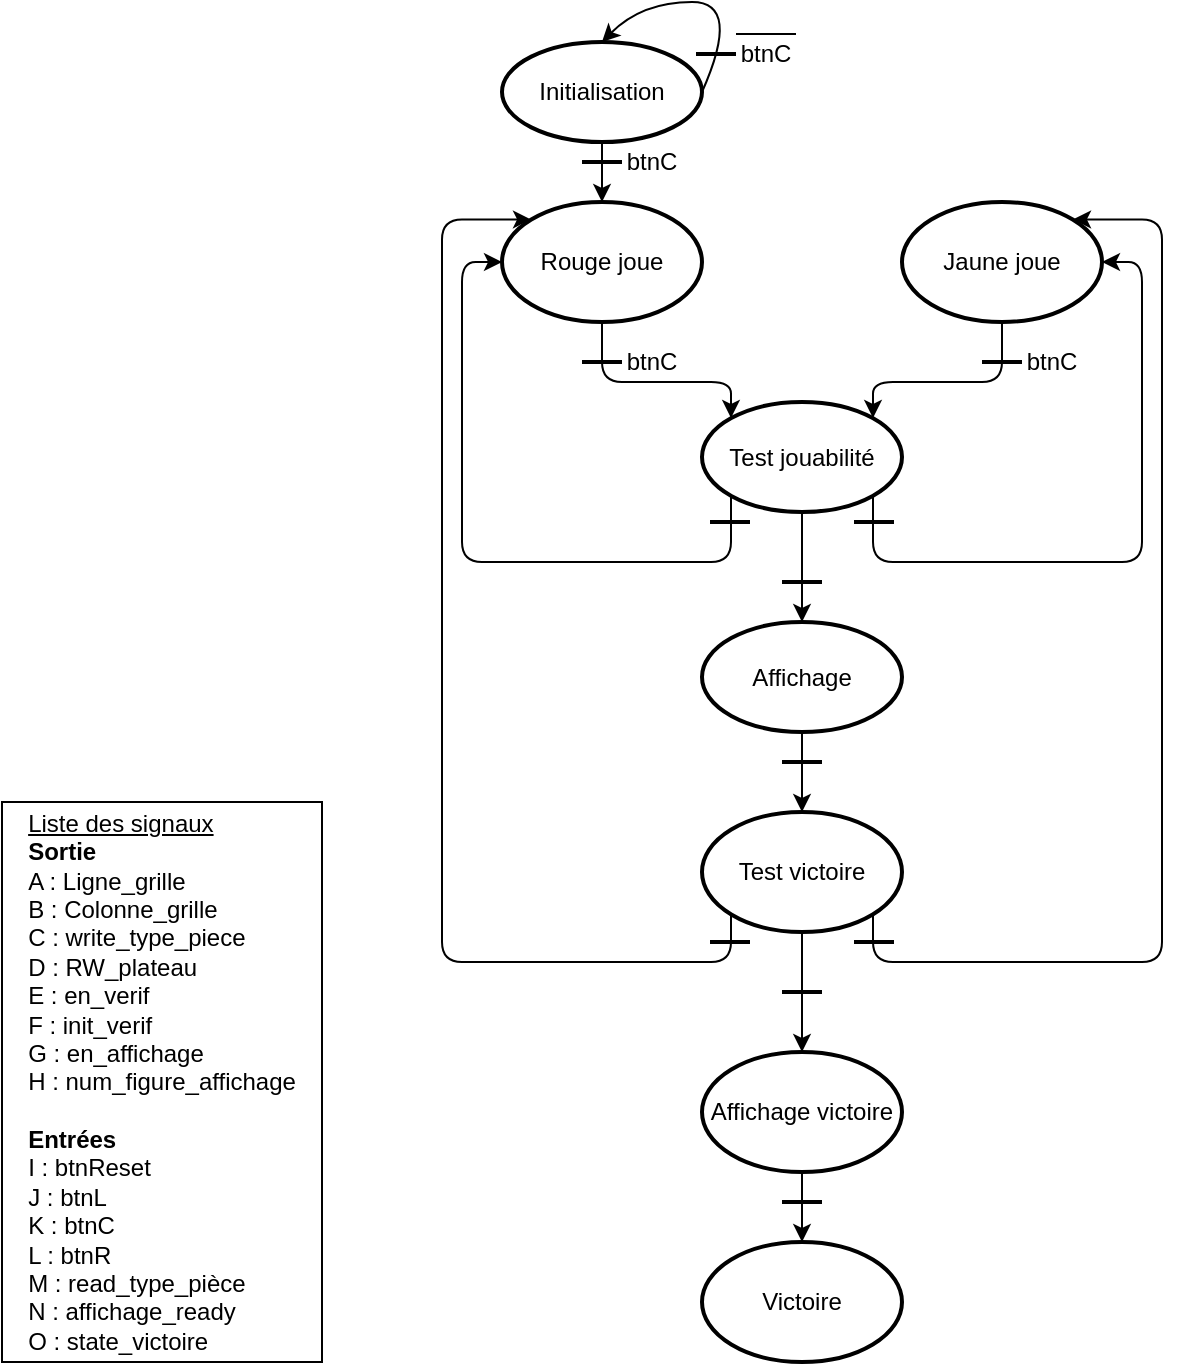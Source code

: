 <mxfile>
    <diagram id="bEFQcb182ed3f7Ahv94X" name="Page-1">
        <mxGraphModel dx="1168" dy="548" grid="1" gridSize="10" guides="1" tooltips="1" connect="1" arrows="1" fold="1" page="1" pageScale="1" pageWidth="827" pageHeight="1169" math="0" shadow="0">
            <root>
                <mxCell id="0"/>
                <mxCell id="1" parent="0"/>
                <mxCell id="3" value="Initialisation" style="strokeWidth=2;html=1;shape=mxgraph.flowchart.start_2;whiteSpace=wrap;" parent="1" vertex="1">
                    <mxGeometry x="310" y="200" width="100" height="50" as="geometry"/>
                </mxCell>
                <mxCell id="4" value="Rouge joue" style="strokeWidth=2;html=1;shape=mxgraph.flowchart.start_2;whiteSpace=wrap;" parent="1" vertex="1">
                    <mxGeometry x="310" y="280" width="100" height="60" as="geometry"/>
                </mxCell>
                <mxCell id="5" value="" style="curved=1;endArrow=classic;html=1;exitX=1;exitY=0.5;exitDx=0;exitDy=0;exitPerimeter=0;entryX=0.5;entryY=0;entryDx=0;entryDy=0;entryPerimeter=0;" parent="1" source="3" target="3" edge="1">
                    <mxGeometry width="50" height="50" relative="1" as="geometry">
                        <mxPoint x="450" y="290" as="sourcePoint"/>
                        <mxPoint x="500" y="240" as="targetPoint"/>
                        <Array as="points">
                            <mxPoint x="430" y="180"/>
                            <mxPoint x="380" y="180"/>
                        </Array>
                    </mxGeometry>
                </mxCell>
                <mxCell id="QCsVu8LkWjsdcoAXNAV4-6" value="Test victoire" style="strokeWidth=2;html=1;shape=mxgraph.flowchart.start_2;whiteSpace=wrap;" parent="1" vertex="1">
                    <mxGeometry x="410" y="585" width="100" height="60" as="geometry"/>
                </mxCell>
                <mxCell id="QCsVu8LkWjsdcoAXNAV4-7" value="Jaune joue" style="strokeWidth=2;html=1;shape=mxgraph.flowchart.start_2;whiteSpace=wrap;" parent="1" vertex="1">
                    <mxGeometry x="510" y="280" width="100" height="60" as="geometry"/>
                </mxCell>
                <mxCell id="QCsVu8LkWjsdcoAXNAV4-10" value="" style="edgeStyle=segmentEdgeStyle;endArrow=classic;html=1;entryX=0.145;entryY=0.145;entryDx=0;entryDy=0;entryPerimeter=0;exitX=0.145;exitY=0.855;exitDx=0;exitDy=0;exitPerimeter=0;" parent="1" source="QCsVu8LkWjsdcoAXNAV4-6" target="4" edge="1">
                    <mxGeometry width="50" height="50" relative="1" as="geometry">
                        <mxPoint x="310" y="590" as="sourcePoint"/>
                        <mxPoint x="440" y="390" as="targetPoint"/>
                        <Array as="points">
                            <mxPoint x="425" y="660"/>
                            <mxPoint x="280" y="660"/>
                            <mxPoint x="280" y="289"/>
                        </Array>
                    </mxGeometry>
                </mxCell>
                <mxCell id="QCsVu8LkWjsdcoAXNAV4-11" value="" style="edgeStyle=segmentEdgeStyle;endArrow=classic;html=1;entryX=0.855;entryY=0.145;entryDx=0;entryDy=0;entryPerimeter=0;exitX=0.855;exitY=0.855;exitDx=0;exitDy=0;exitPerimeter=0;" parent="1" source="QCsVu8LkWjsdcoAXNAV4-6" target="QCsVu8LkWjsdcoAXNAV4-7" edge="1">
                    <mxGeometry width="50" height="50" relative="1" as="geometry">
                        <mxPoint x="580" y="590" as="sourcePoint"/>
                        <mxPoint x="320" y="340" as="targetPoint"/>
                        <Array as="points">
                            <mxPoint x="495" y="660"/>
                            <mxPoint x="640" y="660"/>
                            <mxPoint x="640" y="289"/>
                        </Array>
                    </mxGeometry>
                </mxCell>
                <mxCell id="QCsVu8LkWjsdcoAXNAV4-12" value="" style="edgeStyle=segmentEdgeStyle;endArrow=classic;html=1;exitX=0.5;exitY=1;exitDx=0;exitDy=0;exitPerimeter=0;entryX=0.5;entryY=0;entryDx=0;entryDy=0;entryPerimeter=0;" parent="1" source="QCsVu8LkWjsdcoAXNAV4-6" target="QCsVu8LkWjsdcoAXNAV4-13" edge="1">
                    <mxGeometry width="50" height="50" relative="1" as="geometry">
                        <mxPoint x="390" y="585" as="sourcePoint"/>
                        <mxPoint x="440" y="535" as="targetPoint"/>
                    </mxGeometry>
                </mxCell>
                <mxCell id="QCsVu8LkWjsdcoAXNAV4-36" value="" style="edgeStyle=orthogonalEdgeStyle;rounded=0;orthogonalLoop=1;jettySize=auto;html=1;" parent="1" source="QCsVu8LkWjsdcoAXNAV4-13" target="QCsVu8LkWjsdcoAXNAV4-35" edge="1">
                    <mxGeometry relative="1" as="geometry"/>
                </mxCell>
                <mxCell id="QCsVu8LkWjsdcoAXNAV4-13" value="Affichage victoire" style="strokeWidth=2;html=1;shape=mxgraph.flowchart.start_2;whiteSpace=wrap;" parent="1" vertex="1">
                    <mxGeometry x="410" y="705" width="100" height="60" as="geometry"/>
                </mxCell>
                <mxCell id="QCsVu8LkWjsdcoAXNAV4-16" value="" style="line;strokeWidth=2;html=1;" parent="1" vertex="1">
                    <mxGeometry x="407" y="201" width="20" height="10" as="geometry"/>
                </mxCell>
                <mxCell id="QCsVu8LkWjsdcoAXNAV4-17" value="btnC" style="text;html=1;strokeColor=none;fillColor=none;align=center;verticalAlign=middle;whiteSpace=wrap;rounded=0;" parent="1" vertex="1">
                    <mxGeometry x="427" y="196" width="30" height="20" as="geometry"/>
                </mxCell>
                <mxCell id="QCsVu8LkWjsdcoAXNAV4-18" value="" style="endArrow=none;html=1;" parent="1" edge="1">
                    <mxGeometry width="50" height="50" relative="1" as="geometry">
                        <mxPoint x="427" y="196" as="sourcePoint"/>
                        <mxPoint x="457" y="196" as="targetPoint"/>
                    </mxGeometry>
                </mxCell>
                <mxCell id="QCsVu8LkWjsdcoAXNAV4-19" value="" style="line;strokeWidth=2;html=1;" parent="1" vertex="1">
                    <mxGeometry x="350" y="255" width="20" height="10" as="geometry"/>
                </mxCell>
                <mxCell id="QCsVu8LkWjsdcoAXNAV4-20" value="btnC" style="text;html=1;strokeColor=none;fillColor=none;align=center;verticalAlign=middle;whiteSpace=wrap;rounded=0;" parent="1" vertex="1">
                    <mxGeometry x="370" y="250" width="30" height="20" as="geometry"/>
                </mxCell>
                <mxCell id="QCsVu8LkWjsdcoAXNAV4-22" value="" style="line;strokeWidth=2;html=1;" parent="1" vertex="1">
                    <mxGeometry x="350" y="355" width="20" height="10" as="geometry"/>
                </mxCell>
                <mxCell id="QCsVu8LkWjsdcoAXNAV4-23" value="btnC" style="text;html=1;strokeColor=none;fillColor=none;align=center;verticalAlign=middle;whiteSpace=wrap;rounded=0;" parent="1" vertex="1">
                    <mxGeometry x="370" y="350" width="30" height="20" as="geometry"/>
                </mxCell>
                <mxCell id="QCsVu8LkWjsdcoAXNAV4-24" value="" style="line;strokeWidth=2;html=1;" parent="1" vertex="1">
                    <mxGeometry x="550" y="355" width="20" height="10" as="geometry"/>
                </mxCell>
                <mxCell id="QCsVu8LkWjsdcoAXNAV4-25" value="btnC" style="text;html=1;strokeColor=none;fillColor=none;align=center;verticalAlign=middle;whiteSpace=wrap;rounded=0;" parent="1" vertex="1">
                    <mxGeometry x="570" y="350" width="30" height="20" as="geometry"/>
                </mxCell>
                <mxCell id="QCsVu8LkWjsdcoAXNAV4-33" value="" style="edgeStyle=orthogonalEdgeStyle;rounded=0;orthogonalLoop=1;jettySize=auto;html=1;" parent="1" source="QCsVu8LkWjsdcoAXNAV4-26" target="QCsVu8LkWjsdcoAXNAV4-32" edge="1">
                    <mxGeometry relative="1" as="geometry"/>
                </mxCell>
                <mxCell id="QCsVu8LkWjsdcoAXNAV4-26" value="Test jouabilité" style="strokeWidth=2;html=1;shape=mxgraph.flowchart.start_2;whiteSpace=wrap;" parent="1" vertex="1">
                    <mxGeometry x="410" y="380" width="100" height="55" as="geometry"/>
                </mxCell>
                <mxCell id="QCsVu8LkWjsdcoAXNAV4-27" value="" style="edgeStyle=segmentEdgeStyle;endArrow=classic;html=1;exitX=0.5;exitY=1;exitDx=0;exitDy=0;exitPerimeter=0;entryX=0.145;entryY=0.145;entryDx=0;entryDy=0;entryPerimeter=0;" parent="1" source="4" target="QCsVu8LkWjsdcoAXNAV4-26" edge="1">
                    <mxGeometry width="50" height="50" relative="1" as="geometry">
                        <mxPoint x="320" y="460" as="sourcePoint"/>
                        <mxPoint x="370" y="410" as="targetPoint"/>
                        <Array as="points">
                            <mxPoint x="360" y="370"/>
                            <mxPoint x="425" y="370"/>
                        </Array>
                    </mxGeometry>
                </mxCell>
                <mxCell id="QCsVu8LkWjsdcoAXNAV4-28" value="" style="edgeStyle=segmentEdgeStyle;endArrow=classic;html=1;exitX=0.5;exitY=1;exitDx=0;exitDy=0;exitPerimeter=0;entryX=0.855;entryY=0.145;entryDx=0;entryDy=0;entryPerimeter=0;" parent="1" source="QCsVu8LkWjsdcoAXNAV4-7" target="QCsVu8LkWjsdcoAXNAV4-26" edge="1">
                    <mxGeometry width="50" height="50" relative="1" as="geometry">
                        <mxPoint x="370" y="390.0" as="sourcePoint"/>
                        <mxPoint x="420" y="465.0" as="targetPoint"/>
                        <Array as="points">
                            <mxPoint x="560" y="370"/>
                            <mxPoint x="496" y="370"/>
                        </Array>
                    </mxGeometry>
                </mxCell>
                <mxCell id="QCsVu8LkWjsdcoAXNAV4-30" value="" style="edgeStyle=segmentEdgeStyle;endArrow=classic;html=1;exitX=0.145;exitY=0.855;exitDx=0;exitDy=0;exitPerimeter=0;entryX=0;entryY=0.5;entryDx=0;entryDy=0;entryPerimeter=0;" parent="1" source="QCsVu8LkWjsdcoAXNAV4-26" target="4" edge="1">
                    <mxGeometry width="50" height="50" relative="1" as="geometry">
                        <mxPoint x="420" y="600" as="sourcePoint"/>
                        <mxPoint x="334.5" y="304.5" as="targetPoint"/>
                        <Array as="points">
                            <mxPoint x="425" y="460"/>
                            <mxPoint x="290" y="460"/>
                            <mxPoint x="290" y="310"/>
                        </Array>
                    </mxGeometry>
                </mxCell>
                <mxCell id="QCsVu8LkWjsdcoAXNAV4-31" value="" style="edgeStyle=segmentEdgeStyle;endArrow=classic;html=1;entryX=1;entryY=0.5;entryDx=0;entryDy=0;entryPerimeter=0;exitX=0.855;exitY=0.855;exitDx=0;exitDy=0;exitPerimeter=0;" parent="1" source="QCsVu8LkWjsdcoAXNAV4-26" target="QCsVu8LkWjsdcoAXNAV4-7" edge="1">
                    <mxGeometry width="50" height="50" relative="1" as="geometry">
                        <mxPoint x="496" y="510" as="sourcePoint"/>
                        <mxPoint x="320" y="340" as="targetPoint"/>
                        <Array as="points">
                            <mxPoint x="496" y="460"/>
                            <mxPoint x="630" y="460"/>
                            <mxPoint x="630" y="310"/>
                        </Array>
                    </mxGeometry>
                </mxCell>
                <mxCell id="QCsVu8LkWjsdcoAXNAV4-34" value="" style="edgeStyle=orthogonalEdgeStyle;rounded=0;orthogonalLoop=1;jettySize=auto;html=1;" parent="1" source="QCsVu8LkWjsdcoAXNAV4-32" target="QCsVu8LkWjsdcoAXNAV4-6" edge="1">
                    <mxGeometry relative="1" as="geometry"/>
                </mxCell>
                <mxCell id="QCsVu8LkWjsdcoAXNAV4-32" value="Affichage" style="strokeWidth=2;html=1;shape=mxgraph.flowchart.start_2;whiteSpace=wrap;" parent="1" vertex="1">
                    <mxGeometry x="410" y="490" width="100" height="55" as="geometry"/>
                </mxCell>
                <mxCell id="QCsVu8LkWjsdcoAXNAV4-35" value="Victoire" style="strokeWidth=2;html=1;shape=mxgraph.flowchart.start_2;whiteSpace=wrap;" parent="1" vertex="1">
                    <mxGeometry x="410" y="800" width="100" height="60" as="geometry"/>
                </mxCell>
                <mxCell id="QCsVu8LkWjsdcoAXNAV4-39" value="" style="edgeStyle=segmentEdgeStyle;endArrow=classic;html=1;exitX=0.5;exitY=1;exitDx=0;exitDy=0;exitPerimeter=0;" parent="1" source="3" target="4" edge="1">
                    <mxGeometry width="50" height="50" relative="1" as="geometry">
                        <mxPoint x="480" y="270" as="sourcePoint"/>
                        <mxPoint x="530" y="220" as="targetPoint"/>
                        <Array as="points">
                            <mxPoint x="360" y="250"/>
                            <mxPoint x="360" y="250"/>
                        </Array>
                    </mxGeometry>
                </mxCell>
                <mxCell id="QCsVu8LkWjsdcoAXNAV4-40" value="" style="line;strokeWidth=2;html=1;" parent="1" vertex="1">
                    <mxGeometry x="350" y="255" width="20" height="10" as="geometry"/>
                </mxCell>
                <mxCell id="Lglk77GGeg5Cw8dsw8CS-5" value="" style="line;strokeWidth=2;html=1;" parent="1" vertex="1">
                    <mxGeometry x="414" y="435" width="20" height="10" as="geometry"/>
                </mxCell>
                <mxCell id="Lglk77GGeg5Cw8dsw8CS-6" value="" style="line;strokeWidth=2;html=1;" parent="1" vertex="1">
                    <mxGeometry x="486" y="435" width="20" height="10" as="geometry"/>
                </mxCell>
                <mxCell id="Lglk77GGeg5Cw8dsw8CS-8" value="" style="line;strokeWidth=2;html=1;" parent="1" vertex="1">
                    <mxGeometry x="450" y="465" width="20" height="10" as="geometry"/>
                </mxCell>
                <mxCell id="Lglk77GGeg5Cw8dsw8CS-9" value="" style="line;strokeWidth=2;html=1;" vertex="1" parent="1">
                    <mxGeometry x="450" y="555" width="20" height="10" as="geometry"/>
                </mxCell>
                <mxCell id="Lglk77GGeg5Cw8dsw8CS-10" value="" style="line;strokeWidth=2;html=1;" vertex="1" parent="1">
                    <mxGeometry x="414" y="645" width="20" height="10" as="geometry"/>
                </mxCell>
                <mxCell id="Lglk77GGeg5Cw8dsw8CS-11" value="" style="line;strokeWidth=2;html=1;" vertex="1" parent="1">
                    <mxGeometry x="486" y="645" width="20" height="10" as="geometry"/>
                </mxCell>
                <mxCell id="Lglk77GGeg5Cw8dsw8CS-12" value="" style="line;strokeWidth=2;html=1;" vertex="1" parent="1">
                    <mxGeometry x="450" y="670" width="20" height="10" as="geometry"/>
                </mxCell>
                <mxCell id="Lglk77GGeg5Cw8dsw8CS-13" value="" style="line;strokeWidth=2;html=1;" vertex="1" parent="1">
                    <mxGeometry x="450" y="775" width="20" height="10" as="geometry"/>
                </mxCell>
                <mxCell id="Lglk77GGeg5Cw8dsw8CS-14" value="&lt;div style=&quot;text-align: left&quot;&gt;&lt;u&gt;Liste des signaux&lt;/u&gt;&lt;/div&gt;&lt;b&gt;&lt;div style=&quot;text-align: left&quot;&gt;&lt;b&gt;Sortie&lt;/b&gt;&lt;/div&gt;&lt;/b&gt;&lt;div style=&quot;text-align: left&quot;&gt;&lt;span&gt;A : Ligne_grille&lt;/span&gt;&lt;/div&gt;&lt;div style=&quot;text-align: left&quot;&gt;&lt;span&gt;B : Colonne_grille&lt;/span&gt;&lt;/div&gt;&lt;div style=&quot;text-align: left&quot;&gt;&lt;span&gt;C : write_type_piece&lt;/span&gt;&lt;/div&gt;&lt;div style=&quot;text-align: left&quot;&gt;&lt;span&gt;D : RW_plateau&lt;/span&gt;&lt;/div&gt;&lt;div style=&quot;text-align: left&quot;&gt;&lt;span&gt;E : en_verif&lt;/span&gt;&lt;/div&gt;&lt;div style=&quot;text-align: left&quot;&gt;&lt;span&gt;F : init_verif&lt;/span&gt;&lt;/div&gt;&lt;div style=&quot;text-align: left&quot;&gt;&lt;span&gt;G : en_affichage&lt;/span&gt;&lt;/div&gt;&lt;div style=&quot;text-align: left&quot;&gt;&lt;span&gt;H : num_figure_affichage&lt;/span&gt;&lt;/div&gt;&lt;div style=&quot;text-align: left&quot;&gt;&lt;span&gt;&lt;br&gt;&lt;/span&gt;&lt;/div&gt;&lt;div style=&quot;text-align: left&quot;&gt;&lt;b&gt;Entrées&lt;/b&gt;&lt;/div&gt;&lt;div style=&quot;text-align: left&quot;&gt;I : btnReset&lt;/div&gt;&lt;div style=&quot;text-align: left&quot;&gt;J : btnL&lt;/div&gt;&lt;div style=&quot;text-align: left&quot;&gt;K : btnC&lt;/div&gt;&lt;div style=&quot;text-align: left&quot;&gt;L : btnR&lt;/div&gt;&lt;div style=&quot;text-align: left&quot;&gt;M : read_type_pièce&lt;/div&gt;&lt;div style=&quot;text-align: left&quot;&gt;N : affichage_ready&lt;/div&gt;&lt;div style=&quot;text-align: left&quot;&gt;O : state_victoire&lt;/div&gt;" style="rounded=0;whiteSpace=wrap;html=1;" vertex="1" parent="1">
                    <mxGeometry x="60" y="580" width="160" height="280" as="geometry"/>
                </mxCell>
            </root>
        </mxGraphModel>
    </diagram>
</mxfile>